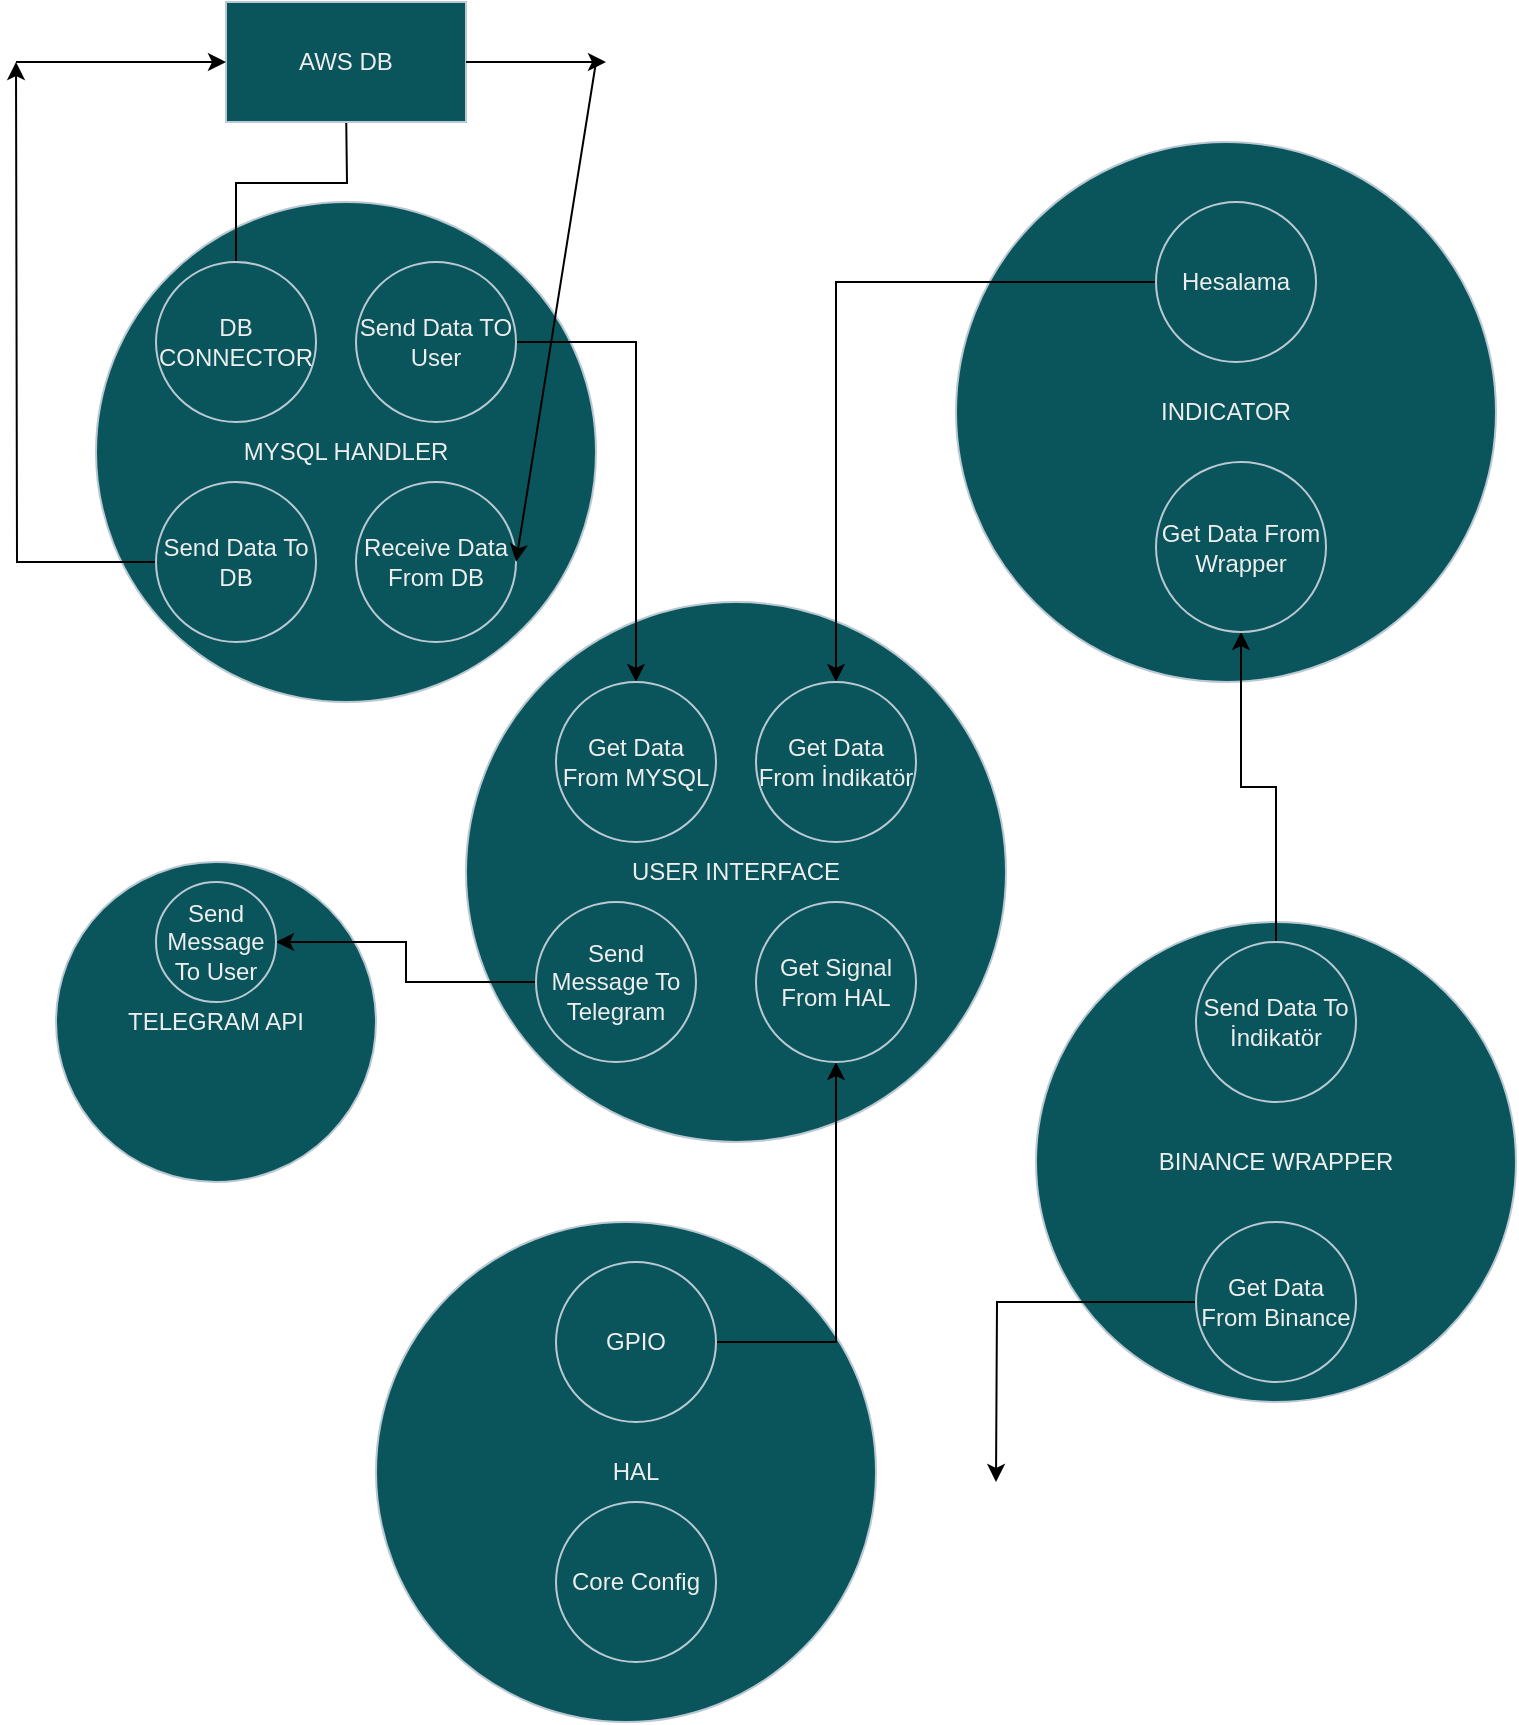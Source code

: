 <mxfile version="16.0.0" type="device"><diagram id="8yXQocZwM8t1ftr5i61H" name="Page-1"><mxGraphModel dx="868" dy="1619" grid="1" gridSize="10" guides="0" tooltips="1" connect="1" arrows="1" fold="1" page="1" pageScale="1" pageWidth="827" pageHeight="1169" math="0" shadow="0"><root><mxCell id="0"/><mxCell id="1" parent="0"/><mxCell id="eDgu_lwkzHOG9z3xYewz-14" value="USER INTERFACE" style="ellipse;whiteSpace=wrap;html=1;aspect=fixed;fillColor=#09555B;strokeColor=#BAC8D3;fontColor=#EEEEEE;" parent="1" vertex="1"><mxGeometry x="245" y="270" width="270" height="270" as="geometry"/></mxCell><mxCell id="eDgu_lwkzHOG9z3xYewz-1" value="MYSQL HANDLER" style="ellipse;whiteSpace=wrap;html=1;aspect=fixed;fillColor=#09555B;strokeColor=#BAC8D3;fontColor=#EEEEEE;" parent="1" vertex="1"><mxGeometry x="60" y="70" width="250" height="250" as="geometry"/></mxCell><mxCell id="eDgu_lwkzHOG9z3xYewz-3" style="edgeStyle=orthogonalEdgeStyle;rounded=0;orthogonalLoop=1;jettySize=auto;html=1;exitX=0.5;exitY=0;exitDx=0;exitDy=0;strokeColor=#000000;" parent="1" source="eDgu_lwkzHOG9z3xYewz-2" edge="1"><mxGeometry relative="1" as="geometry"><mxPoint x="185" y="20" as="targetPoint"/></mxGeometry></mxCell><mxCell id="eDgu_lwkzHOG9z3xYewz-2" value="DB CONNECTOR" style="ellipse;whiteSpace=wrap;html=1;aspect=fixed;fillColor=#09555B;strokeColor=#BAC8D3;fontColor=#EEEEEE;" parent="1" vertex="1"><mxGeometry x="90" y="100" width="80" height="80" as="geometry"/></mxCell><mxCell id="eDgu_lwkzHOG9z3xYewz-4" value="AWS DB" style="whiteSpace=wrap;html=1;fillColor=#09555B;strokeColor=#BAC8D3;fontColor=#EEEEEE;" parent="1" vertex="1"><mxGeometry x="125" y="-30" width="120" height="60" as="geometry"/></mxCell><mxCell id="eDgu_lwkzHOG9z3xYewz-6" style="edgeStyle=orthogonalEdgeStyle;rounded=0;orthogonalLoop=1;jettySize=auto;html=1;strokeColor=#000000;" parent="1" source="eDgu_lwkzHOG9z3xYewz-5" edge="1"><mxGeometry relative="1" as="geometry"><mxPoint x="20" as="targetPoint"/></mxGeometry></mxCell><mxCell id="eDgu_lwkzHOG9z3xYewz-5" value="Send Data To DB" style="ellipse;whiteSpace=wrap;html=1;aspect=fixed;fillColor=#09555B;strokeColor=#BAC8D3;fontColor=#EEEEEE;" parent="1" vertex="1"><mxGeometry x="90" y="210" width="80" height="80" as="geometry"/></mxCell><mxCell id="eDgu_lwkzHOG9z3xYewz-9" value="" style="endArrow=classic;html=1;rounded=0;entryX=0;entryY=0.5;entryDx=0;entryDy=0;strokeColor=#000000;" parent="1" target="eDgu_lwkzHOG9z3xYewz-4" edge="1"><mxGeometry width="50" height="50" relative="1" as="geometry"><mxPoint x="20" as="sourcePoint"/><mxPoint x="100" y="20" as="targetPoint"/></mxGeometry></mxCell><mxCell id="eDgu_lwkzHOG9z3xYewz-10" value="Receive Data From DB" style="ellipse;whiteSpace=wrap;html=1;aspect=fixed;fillColor=#09555B;strokeColor=#BAC8D3;fontColor=#EEEEEE;" parent="1" vertex="1"><mxGeometry x="190" y="210" width="80" height="80" as="geometry"/></mxCell><mxCell id="eDgu_lwkzHOG9z3xYewz-11" value="" style="endArrow=classic;html=1;rounded=0;strokeColor=#000000;" parent="1" edge="1"><mxGeometry width="50" height="50" relative="1" as="geometry"><mxPoint x="245" as="sourcePoint"/><mxPoint x="315" as="targetPoint"/></mxGeometry></mxCell><mxCell id="eDgu_lwkzHOG9z3xYewz-12" value="" style="endArrow=classic;html=1;rounded=0;entryX=1;entryY=0.5;entryDx=0;entryDy=0;strokeColor=#000000;" parent="1" target="eDgu_lwkzHOG9z3xYewz-10" edge="1"><mxGeometry width="50" height="50" relative="1" as="geometry"><mxPoint x="310" as="sourcePoint"/><mxPoint x="320" y="250" as="targetPoint"/></mxGeometry></mxCell><mxCell id="uhqjZ2UeP3RcdHgj-CO8-2" style="edgeStyle=orthogonalEdgeStyle;rounded=0;orthogonalLoop=1;jettySize=auto;html=1;strokeColor=#000000;" parent="1" source="eDgu_lwkzHOG9z3xYewz-13" edge="1"><mxGeometry relative="1" as="geometry"><mxPoint x="330" y="310" as="targetPoint"/><Array as="points"><mxPoint x="330" y="140"/></Array></mxGeometry></mxCell><mxCell id="eDgu_lwkzHOG9z3xYewz-13" value="Send Data TO&lt;br&gt;User" style="ellipse;whiteSpace=wrap;html=1;aspect=fixed;fillColor=#09555B;strokeColor=#BAC8D3;fontColor=#EEEEEE;" parent="1" vertex="1"><mxGeometry x="190" y="100" width="80" height="80" as="geometry"/></mxCell><mxCell id="uhqjZ2UeP3RcdHgj-CO8-1" value="Get Data From MYSQL" style="ellipse;whiteSpace=wrap;html=1;aspect=fixed;fillColor=#09555B;strokeColor=#BAC8D3;fontColor=#EEEEEE;" parent="1" vertex="1"><mxGeometry x="290" y="310" width="80" height="80" as="geometry"/></mxCell><mxCell id="uhqjZ2UeP3RcdHgj-CO8-3" value="INDICATOR" style="ellipse;whiteSpace=wrap;html=1;aspect=fixed;fillColor=#09555B;strokeColor=#BAC8D3;fontColor=#EEEEEE;" parent="1" vertex="1"><mxGeometry x="490" y="40" width="270" height="270" as="geometry"/></mxCell><mxCell id="uhqjZ2UeP3RcdHgj-CO8-6" style="edgeStyle=orthogonalEdgeStyle;rounded=0;orthogonalLoop=1;jettySize=auto;html=1;fontSize=12;strokeColor=#000000;" parent="1" source="uhqjZ2UeP3RcdHgj-CO8-4" target="uhqjZ2UeP3RcdHgj-CO8-5" edge="1"><mxGeometry relative="1" as="geometry"/></mxCell><mxCell id="uhqjZ2UeP3RcdHgj-CO8-4" value="&lt;font style=&quot;font-size: 12px&quot;&gt;Hesalama&lt;/font&gt;" style="ellipse;whiteSpace=wrap;html=1;aspect=fixed;fontSize=11;fillColor=#09555B;strokeColor=#BAC8D3;fontColor=#EEEEEE;" parent="1" vertex="1"><mxGeometry x="590" y="70" width="80" height="80" as="geometry"/></mxCell><mxCell id="uhqjZ2UeP3RcdHgj-CO8-5" value="Get Data From İndikatör" style="ellipse;whiteSpace=wrap;html=1;aspect=fixed;fontSize=12;fillColor=#09555B;strokeColor=#BAC8D3;fontColor=#EEEEEE;" parent="1" vertex="1"><mxGeometry x="390" y="310" width="80" height="80" as="geometry"/></mxCell><mxCell id="uhqjZ2UeP3RcdHgj-CO8-7" value="BINANCE WRAPPER" style="ellipse;whiteSpace=wrap;html=1;aspect=fixed;fontSize=12;fillColor=#09555B;strokeColor=#BAC8D3;fontColor=#EEEEEE;" parent="1" vertex="1"><mxGeometry x="530" y="430" width="240" height="240" as="geometry"/></mxCell><mxCell id="uhqjZ2UeP3RcdHgj-CO8-10" style="edgeStyle=orthogonalEdgeStyle;rounded=0;orthogonalLoop=1;jettySize=auto;html=1;fontSize=12;strokeColor=#000000;" parent="1" source="uhqjZ2UeP3RcdHgj-CO8-8" edge="1"><mxGeometry relative="1" as="geometry"><mxPoint x="510" y="710" as="targetPoint"/></mxGeometry></mxCell><mxCell id="uhqjZ2UeP3RcdHgj-CO8-8" value="Get Data From Binance" style="ellipse;whiteSpace=wrap;html=1;aspect=fixed;fontSize=12;fillColor=#09555B;strokeColor=#BAC8D3;fontColor=#EEEEEE;" parent="1" vertex="1"><mxGeometry x="610" y="580" width="80" height="80" as="geometry"/></mxCell><mxCell id="uhqjZ2UeP3RcdHgj-CO8-13" style="edgeStyle=orthogonalEdgeStyle;rounded=0;orthogonalLoop=1;jettySize=auto;html=1;entryX=0.5;entryY=1;entryDx=0;entryDy=0;fontSize=12;strokeColor=#000000;" parent="1" source="uhqjZ2UeP3RcdHgj-CO8-11" target="uhqjZ2UeP3RcdHgj-CO8-12" edge="1"><mxGeometry relative="1" as="geometry"/></mxCell><mxCell id="uhqjZ2UeP3RcdHgj-CO8-11" value="Send Data To İndikatör" style="ellipse;whiteSpace=wrap;html=1;aspect=fixed;fontSize=12;fillColor=#09555B;strokeColor=#BAC8D3;fontColor=#EEEEEE;" parent="1" vertex="1"><mxGeometry x="610" y="440" width="80" height="80" as="geometry"/></mxCell><mxCell id="uhqjZ2UeP3RcdHgj-CO8-12" value="Get Data From Wrapper" style="ellipse;whiteSpace=wrap;html=1;aspect=fixed;fontSize=12;fillColor=#09555B;strokeColor=#BAC8D3;fontColor=#EEEEEE;" parent="1" vertex="1"><mxGeometry x="590" y="200" width="85" height="85" as="geometry"/></mxCell><mxCell id="uhqjZ2UeP3RcdHgj-CO8-18" value="TELEGRAM API" style="ellipse;whiteSpace=wrap;html=1;aspect=fixed;fontSize=12;fillColor=#09555B;strokeColor=#BAC8D3;fontColor=#EEEEEE;" parent="1" vertex="1"><mxGeometry x="40" y="400" width="160" height="160" as="geometry"/></mxCell><mxCell id="uhqjZ2UeP3RcdHgj-CO8-22" style="edgeStyle=orthogonalEdgeStyle;rounded=0;orthogonalLoop=1;jettySize=auto;html=1;fontSize=12;strokeColor=#000000;" parent="1" source="uhqjZ2UeP3RcdHgj-CO8-20" target="uhqjZ2UeP3RcdHgj-CO8-21" edge="1"><mxGeometry relative="1" as="geometry"/></mxCell><mxCell id="uhqjZ2UeP3RcdHgj-CO8-20" value="Send Message To Telegram" style="ellipse;whiteSpace=wrap;html=1;aspect=fixed;fontSize=12;fillColor=#09555B;strokeColor=#BAC8D3;fontColor=#EEEEEE;" parent="1" vertex="1"><mxGeometry x="280" y="420" width="80" height="80" as="geometry"/></mxCell><mxCell id="uhqjZ2UeP3RcdHgj-CO8-21" value="Send Message To User" style="ellipse;whiteSpace=wrap;html=1;aspect=fixed;fontSize=12;fillColor=#09555B;strokeColor=#BAC8D3;fontColor=#EEEEEE;" parent="1" vertex="1"><mxGeometry x="90" y="410" width="60" height="60" as="geometry"/></mxCell><mxCell id="uhqjZ2UeP3RcdHgj-CO8-23" value="&amp;nbsp; &amp;nbsp;HAL" style="ellipse;whiteSpace=wrap;html=1;aspect=fixed;fontSize=12;fillColor=#09555B;strokeColor=#BAC8D3;fontColor=#EEEEEE;" parent="1" vertex="1"><mxGeometry x="200" y="580" width="250" height="250" as="geometry"/></mxCell><mxCell id="uhqjZ2UeP3RcdHgj-CO8-24" value="Core Config" style="ellipse;whiteSpace=wrap;html=1;aspect=fixed;fontSize=12;fillColor=#09555B;strokeColor=#BAC8D3;fontColor=#EEEEEE;" parent="1" vertex="1"><mxGeometry x="290" y="720" width="80" height="80" as="geometry"/></mxCell><mxCell id="uhqjZ2UeP3RcdHgj-CO8-27" style="edgeStyle=orthogonalEdgeStyle;rounded=0;orthogonalLoop=1;jettySize=auto;html=1;fontSize=12;strokeColor=#000000;" parent="1" source="uhqjZ2UeP3RcdHgj-CO8-25" target="uhqjZ2UeP3RcdHgj-CO8-26" edge="1"><mxGeometry relative="1" as="geometry"/></mxCell><mxCell id="uhqjZ2UeP3RcdHgj-CO8-25" value="GPIO" style="ellipse;whiteSpace=wrap;html=1;aspect=fixed;fontSize=12;fillColor=#09555B;strokeColor=#BAC8D3;fontColor=#EEEEEE;" parent="1" vertex="1"><mxGeometry x="290" y="600" width="80" height="80" as="geometry"/></mxCell><mxCell id="uhqjZ2UeP3RcdHgj-CO8-26" value="Get Signal From HAL" style="ellipse;whiteSpace=wrap;html=1;aspect=fixed;fontSize=12;fillColor=#09555B;strokeColor=#BAC8D3;fontColor=#EEEEEE;" parent="1" vertex="1"><mxGeometry x="390" y="420" width="80" height="80" as="geometry"/></mxCell></root></mxGraphModel></diagram></mxfile>